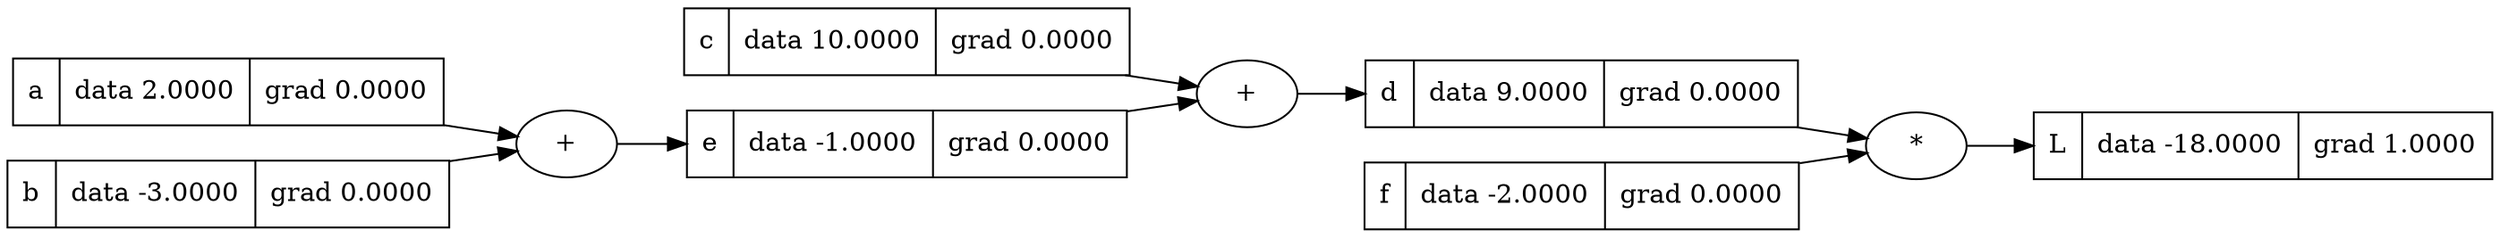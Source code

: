 digraph {
	graph [rankdir=LR]
	4967772752 [label="{ c | data 10.0000 | grad 0.0000 }" shape=record]
	4967773280 [label="{ e | data -1.0000 | grad 0.0000 }" shape=record]
	"4967773280+" [label="+"]
	"4967773280+" -> 4967773280
	4967773904 [label="{ a | data 2.0000 | grad 0.0000 }" shape=record]
	4967772896 [label="{ f | data -2.0000 | grad 0.0000 }" shape=record]
	4967775104 [label="{ d | data 9.0000 | grad 0.0000 }" shape=record]
	"4967775104+" [label="+"]
	"4967775104+" -> 4967775104
	4967776160 [label="{ b | data -3.0000 | grad 0.0000 }" shape=record]
	4967773136 [label="{ L | data -18.0000 | grad 1.0000 }" shape=record]
	"4967773136*" [label="*"]
	"4967773136*" -> 4967773136
	4967772752 -> "4967775104+"
	4967773280 -> "4967775104+"
	4967772896 -> "4967773136*"
	4967775104 -> "4967773136*"
	4967776160 -> "4967773280+"
	4967773904 -> "4967773280+"
}
